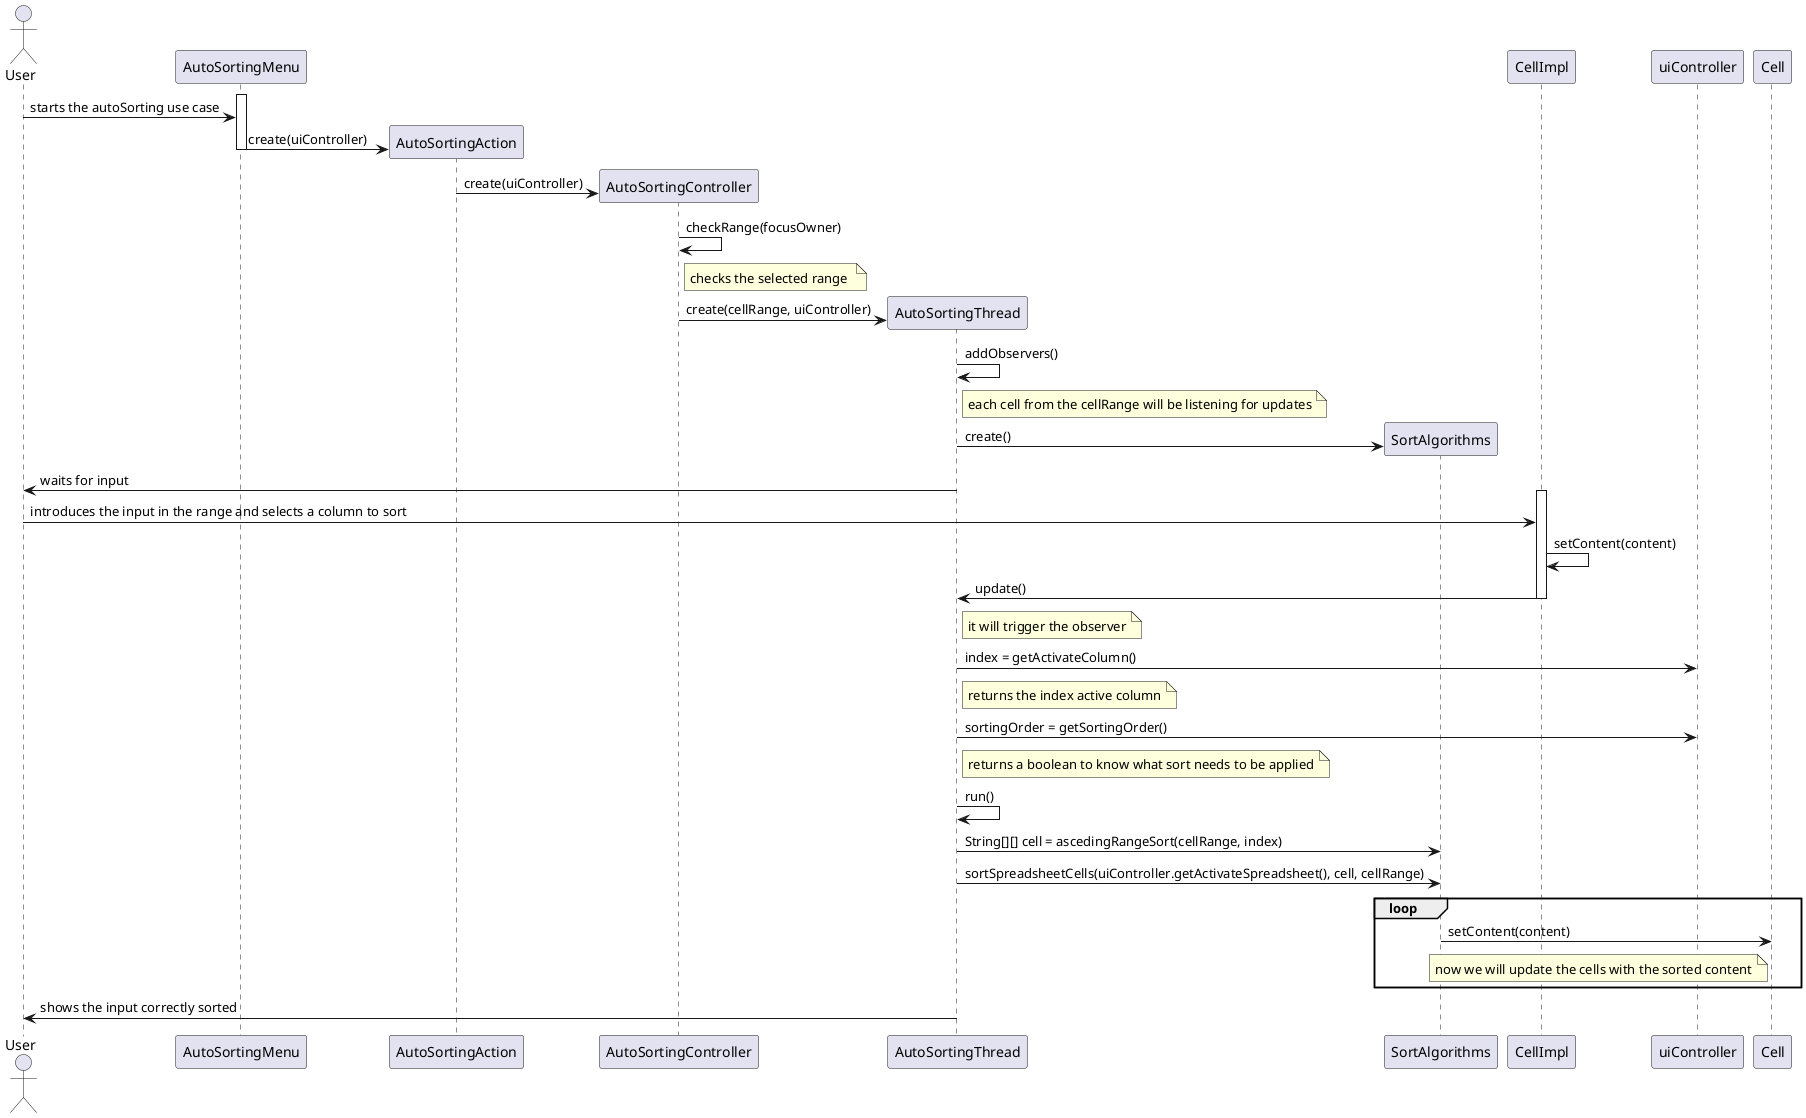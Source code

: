@startuml Core03.3_AutoSorting_Design.png

   skinparam handwritten false
   skinparam monochrome false
   skinparam packageStyle rect
   skinparam defaultFontName FG Virgil
   skinparam shadowing false

    actor User
    activate AutoSortingMenu

    User->AutoSortingMenu: starts the autoSorting use case
    deactivate User

    create AutoSortingAction
    AutoSortingMenu->AutoSortingAction: create(uiController)
    deactivate AutoSortingMenu

    create AutoSortingController
    AutoSortingAction->AutoSortingController: create(uiController)
    deactivate AutoSortingAction

    AutoSortingController->AutoSortingController: checkRange(focusOwner)
    note right AutoSortingController
        checks the selected range 
    end note

    create AutoSortingThread
    AutoSortingController->AutoSortingThread: create(cellRange, uiController)

    AutoSortingThread->AutoSortingThread: addObservers()
    note right AutoSortingThread
        each cell from the cellRange will be listening for updates
    end note

    create SortAlgorithms
    AutoSortingThread->SortAlgorithms: create()

    AutoSortingThread->User: waits for input

    activate CellImpl
    User->CellImpl: introduces the input in the range and selects a column to sort

    CellImpl->CellImpl: setContent(content)

    CellImpl->AutoSortingThread: update()
    note right AutoSortingThread
        it will trigger the observer
    end note
    deactivate CellImpl

    AutoSortingThread->uiController: index = getActivateColumn()
    note right AutoSortingThread
        returns the index active column
    end note

    AutoSortingThread->uiController: sortingOrder = getSortingOrder()
    note right AutoSortingThread
        returns a boolean to know what sort needs to be applied
    end note

    AutoSortingThread->AutoSortingThread: run()

    AutoSortingThread->SortAlgorithms: String[][] cell = ascedingRangeSort(cellRange, index)

    AutoSortingThread->SortAlgorithms: sortSpreadsheetCells(uiController.getActivateSpreadsheet(), cell, cellRange)

    loop
        SortAlgorithms->Cell: setContent(content)
        note left Cell
            now we will update the cells with the sorted content
        end note
    end loop

    AutoSortingThread->User: shows the input correctly sorted
@enduml